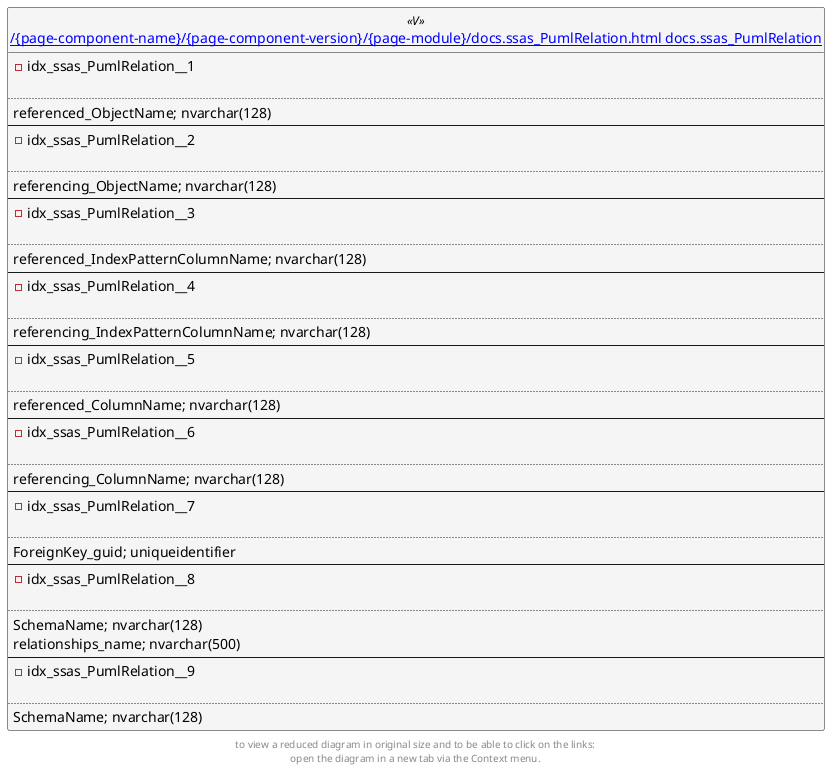 @startuml
left to right direction
'top to bottom direction
hide circle
'avoide "." issues:
set namespaceSeparator none


skinparam class {
  BackgroundColor White
  BackgroundColor<<FN>> Yellow
  BackgroundColor<<FS>> Yellow
  BackgroundColor<<FT>> LightGray
  BackgroundColor<<IF>> Yellow
  BackgroundColor<<IS>> Yellow
  BackgroundColor<<P>> Aqua
  BackgroundColor<<PC>> Aqua
  BackgroundColor<<SN>> Yellow
  BackgroundColor<<SO>> SlateBlue
  BackgroundColor<<TF>> LightGray
  BackgroundColor<<TR>> Tomato
  BackgroundColor<<U>> White
  BackgroundColor<<V>> WhiteSmoke
  BackgroundColor<<X>> Aqua
}


entity "[[{site-url}/{page-component-name}/{page-component-version}/{page-module}/docs.ssas_PumlRelation.html docs.ssas_PumlRelation]]" as docs.ssas_PumlRelation << V >> {
- idx_ssas_PumlRelation__1

..
referenced_ObjectName; nvarchar(128)
--
- idx_ssas_PumlRelation__2

..
referencing_ObjectName; nvarchar(128)
--
- idx_ssas_PumlRelation__3

..
referenced_IndexPatternColumnName; nvarchar(128)
--
- idx_ssas_PumlRelation__4

..
referencing_IndexPatternColumnName; nvarchar(128)
--
- idx_ssas_PumlRelation__5

..
referenced_ColumnName; nvarchar(128)
--
- idx_ssas_PumlRelation__6

..
referencing_ColumnName; nvarchar(128)
--
- idx_ssas_PumlRelation__7

..
ForeignKey_guid; uniqueidentifier
--
- idx_ssas_PumlRelation__8

..
SchemaName; nvarchar(128)
relationships_name; nvarchar(500)
--
- idx_ssas_PumlRelation__9

..
SchemaName; nvarchar(128)
}


footer
to view a reduced diagram in original size and to be able to click on the links:
open the diagram in a new tab via the Context menu.
end footer

@enduml

